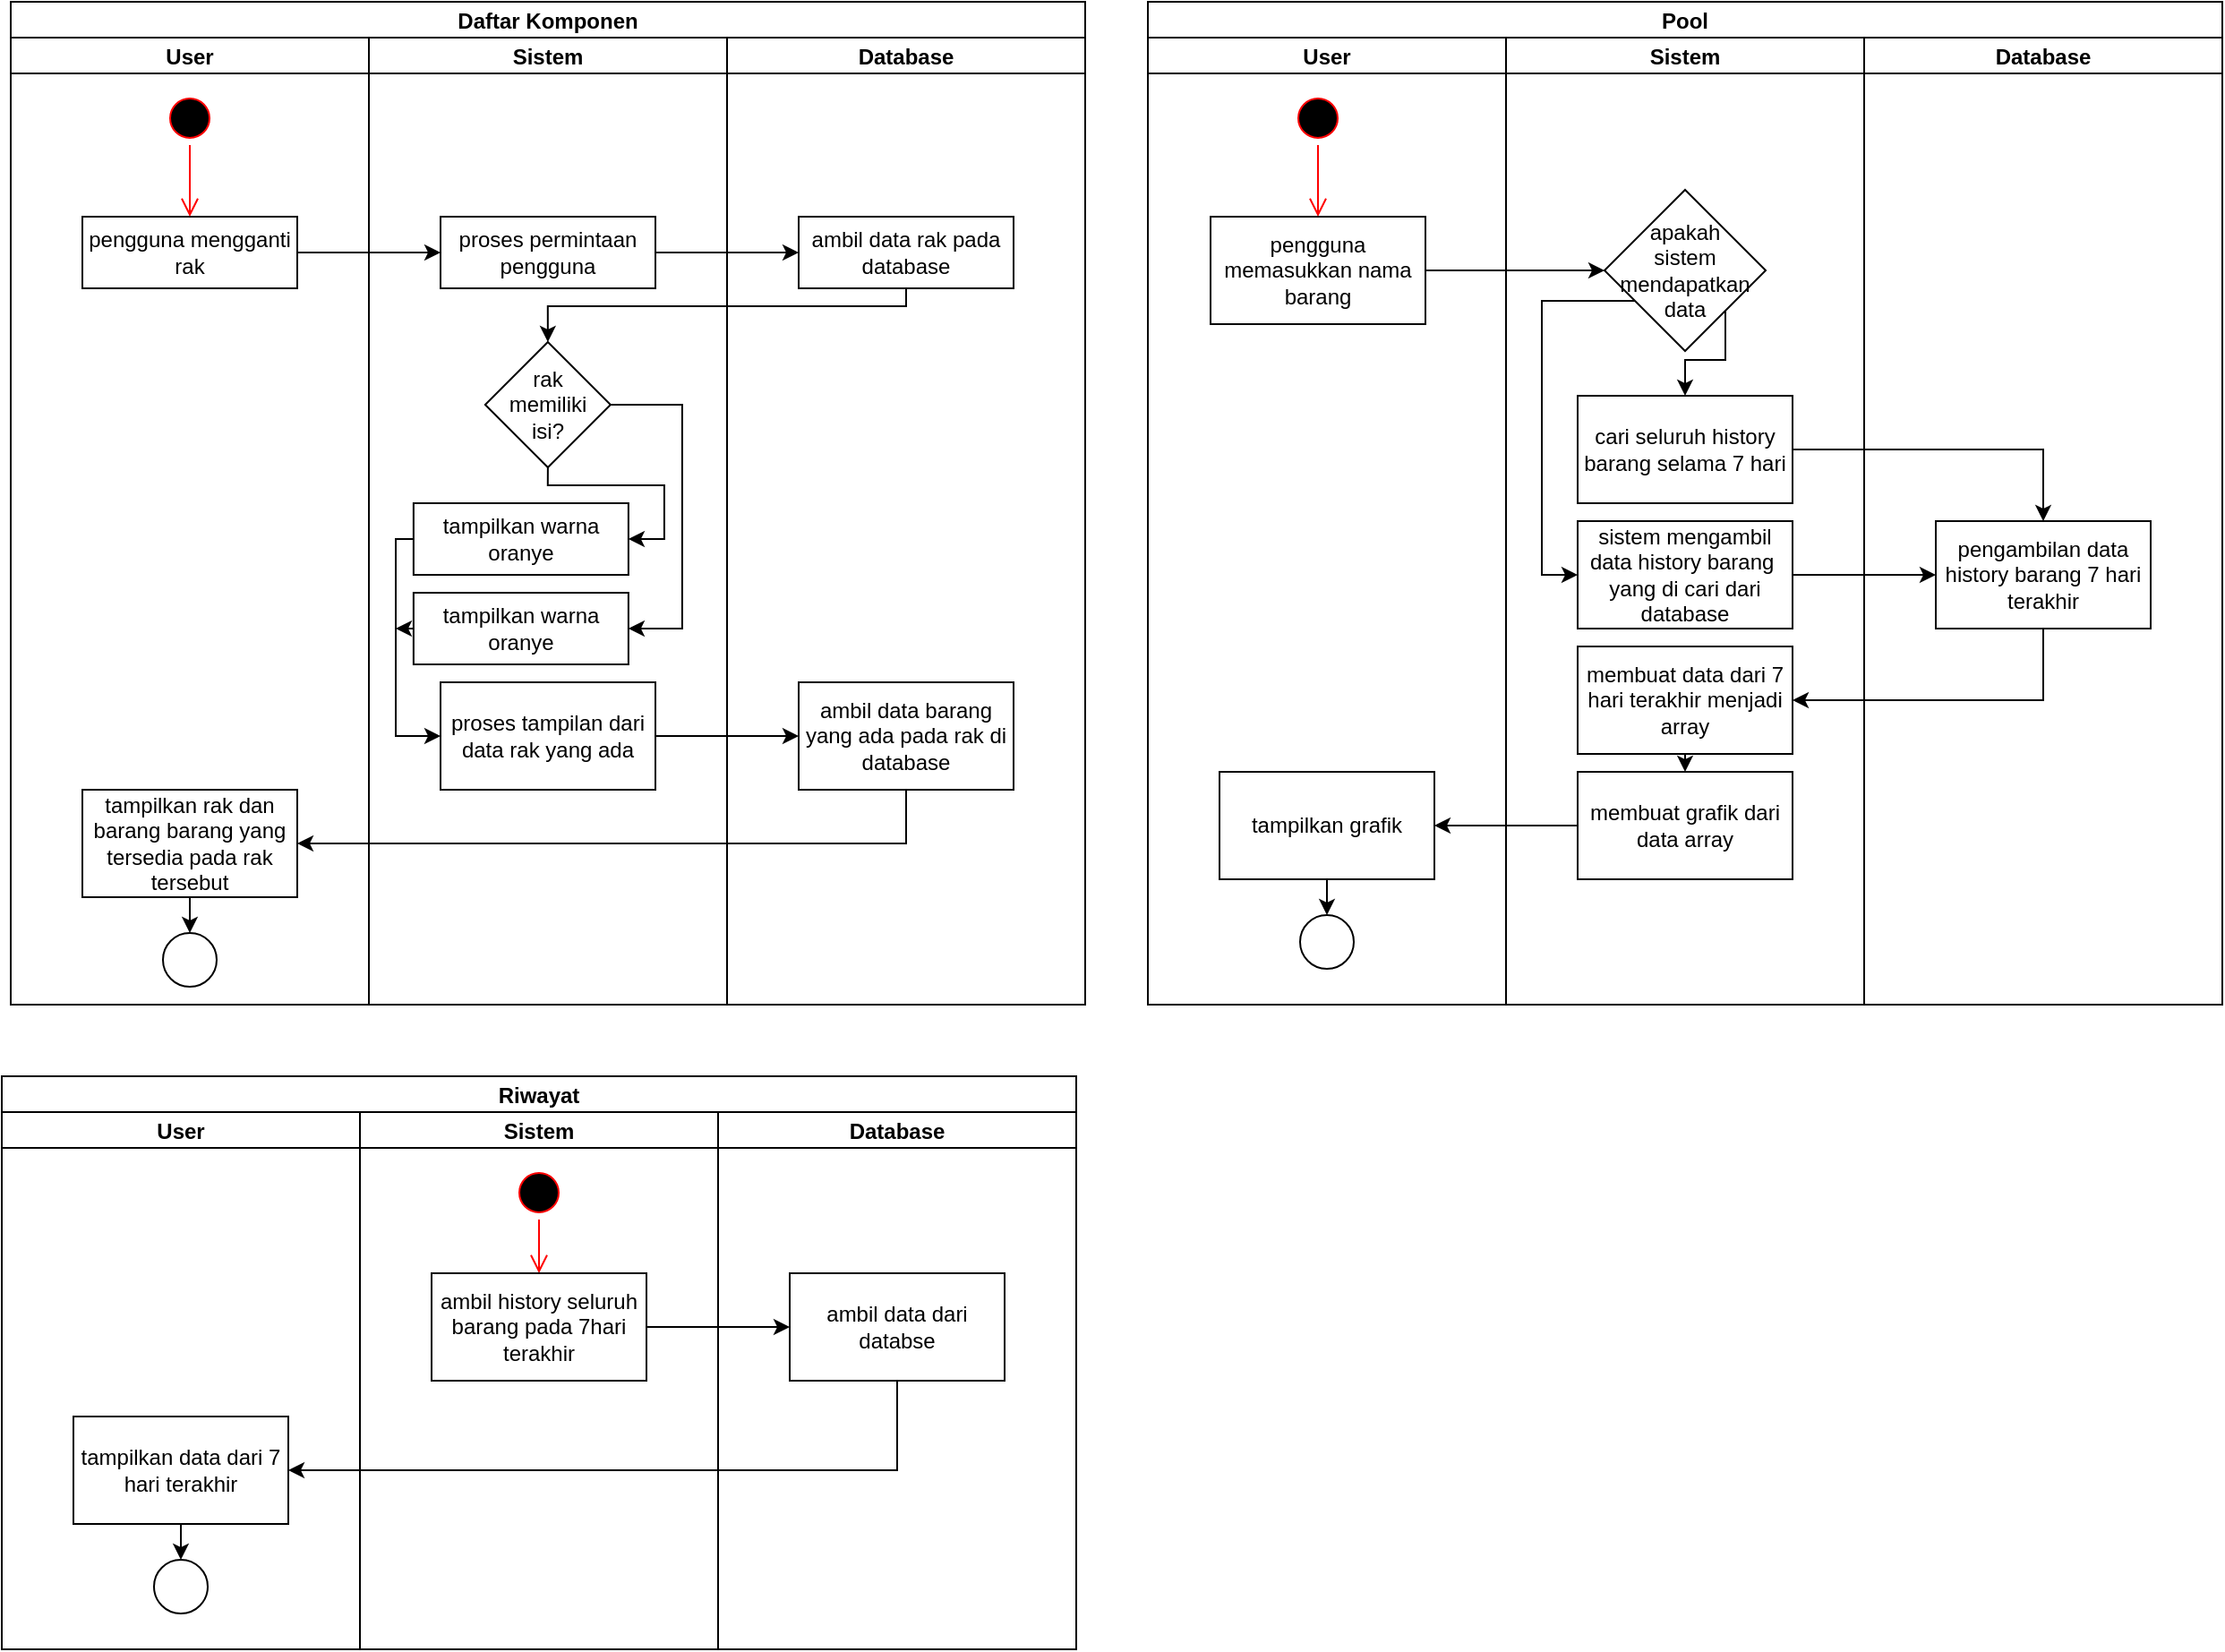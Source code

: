 <mxfile version="16.0.0" type="device"><diagram name="Page-1" id="0783ab3e-0a74-02c8-0abd-f7b4e66b4bec"><mxGraphModel dx="1021" dy="567" grid="1" gridSize="10" guides="1" tooltips="1" connect="1" arrows="1" fold="1" page="1" pageScale="1" pageWidth="850" pageHeight="1100" background="none" math="0" shadow="0"><root><mxCell id="0"/><mxCell id="1" parent="0"/><mxCell id="1wrZGfXMD-MzQHVFdeW5-17" value="Daftar Komponen" style="swimlane;childLayout=stackLayout;resizeParent=1;resizeParentMax=0;startSize=20;" vertex="1" parent="1"><mxGeometry x="125" y="40" width="600" height="560" as="geometry"/></mxCell><mxCell id="1wrZGfXMD-MzQHVFdeW5-18" value="User" style="swimlane;startSize=20;" vertex="1" parent="1wrZGfXMD-MzQHVFdeW5-17"><mxGeometry y="20" width="200" height="540" as="geometry"/></mxCell><mxCell id="1wrZGfXMD-MzQHVFdeW5-21" value="pengguna mengganti rak" style="rounded=0;whiteSpace=wrap;html=1;" vertex="1" parent="1wrZGfXMD-MzQHVFdeW5-18"><mxGeometry x="40" y="100" width="120" height="40" as="geometry"/></mxCell><mxCell id="1wrZGfXMD-MzQHVFdeW5-24" value="" style="edgeStyle=orthogonalEdgeStyle;html=1;verticalAlign=bottom;endArrow=open;endSize=8;strokeColor=#ff0000;rounded=0;" edge="1" source="1wrZGfXMD-MzQHVFdeW5-23" parent="1wrZGfXMD-MzQHVFdeW5-18"><mxGeometry relative="1" as="geometry"><mxPoint x="100" y="100" as="targetPoint"/></mxGeometry></mxCell><mxCell id="1wrZGfXMD-MzQHVFdeW5-23" value="" style="ellipse;html=1;shape=startState;fillColor=#000000;strokeColor=#ff0000;" vertex="1" parent="1wrZGfXMD-MzQHVFdeW5-18"><mxGeometry x="85" y="30" width="30" height="30" as="geometry"/></mxCell><mxCell id="1wrZGfXMD-MzQHVFdeW5-48" style="edgeStyle=orthogonalEdgeStyle;rounded=0;orthogonalLoop=1;jettySize=auto;html=1;exitX=0.5;exitY=1;exitDx=0;exitDy=0;entryX=0.5;entryY=0;entryDx=0;entryDy=0;" edge="1" parent="1wrZGfXMD-MzQHVFdeW5-18" source="1wrZGfXMD-MzQHVFdeW5-43" target="1wrZGfXMD-MzQHVFdeW5-47"><mxGeometry relative="1" as="geometry"/></mxCell><mxCell id="1wrZGfXMD-MzQHVFdeW5-43" value="tampilkan rak dan barang barang yang tersedia pada rak tersebut" style="rounded=0;whiteSpace=wrap;html=1;sketch=0;" vertex="1" parent="1wrZGfXMD-MzQHVFdeW5-18"><mxGeometry x="40" y="420" width="120" height="60" as="geometry"/></mxCell><mxCell id="1wrZGfXMD-MzQHVFdeW5-47" value="" style="ellipse;whiteSpace=wrap;html=1;aspect=fixed;rounded=0;sketch=0;" vertex="1" parent="1wrZGfXMD-MzQHVFdeW5-18"><mxGeometry x="85" y="500" width="30" height="30" as="geometry"/></mxCell><mxCell id="1wrZGfXMD-MzQHVFdeW5-19" value="Sistem" style="swimlane;startSize=20;" vertex="1" parent="1wrZGfXMD-MzQHVFdeW5-17"><mxGeometry x="200" y="20" width="200" height="540" as="geometry"/></mxCell><mxCell id="1wrZGfXMD-MzQHVFdeW5-25" value="proses permintaan pengguna" style="rounded=0;whiteSpace=wrap;html=1;" vertex="1" parent="1wrZGfXMD-MzQHVFdeW5-19"><mxGeometry x="40" y="100" width="120" height="40" as="geometry"/></mxCell><mxCell id="1wrZGfXMD-MzQHVFdeW5-27" value="proses tampilan dari data rak yang ada" style="rounded=0;whiteSpace=wrap;html=1;" vertex="1" parent="1wrZGfXMD-MzQHVFdeW5-19"><mxGeometry x="40" y="360" width="120" height="60" as="geometry"/></mxCell><mxCell id="1wrZGfXMD-MzQHVFdeW5-32" style="edgeStyle=orthogonalEdgeStyle;rounded=0;orthogonalLoop=1;jettySize=auto;html=1;exitX=0.5;exitY=1;exitDx=0;exitDy=0;entryX=1;entryY=0.5;entryDx=0;entryDy=0;" edge="1" parent="1wrZGfXMD-MzQHVFdeW5-19" source="1wrZGfXMD-MzQHVFdeW5-29" target="1wrZGfXMD-MzQHVFdeW5-30"><mxGeometry relative="1" as="geometry"><Array as="points"><mxPoint x="99.94" y="250"/><mxPoint x="164.94" y="250"/><mxPoint x="164.94" y="280"/></Array></mxGeometry></mxCell><mxCell id="1wrZGfXMD-MzQHVFdeW5-33" style="edgeStyle=orthogonalEdgeStyle;rounded=0;orthogonalLoop=1;jettySize=auto;html=1;exitX=1;exitY=0.5;exitDx=0;exitDy=0;entryX=1;entryY=0.5;entryDx=0;entryDy=0;" edge="1" parent="1wrZGfXMD-MzQHVFdeW5-19" source="1wrZGfXMD-MzQHVFdeW5-29" target="1wrZGfXMD-MzQHVFdeW5-31"><mxGeometry relative="1" as="geometry"><Array as="points"><mxPoint x="174.94" y="205"/><mxPoint x="174.94" y="330"/></Array></mxGeometry></mxCell><mxCell id="1wrZGfXMD-MzQHVFdeW5-29" value="rak memiliki isi?" style="rhombus;whiteSpace=wrap;html=1;rounded=0;sketch=0;spacing=5;" vertex="1" parent="1wrZGfXMD-MzQHVFdeW5-19"><mxGeometry x="64.94" y="170" width="70" height="70" as="geometry"/></mxCell><mxCell id="1wrZGfXMD-MzQHVFdeW5-39" style="edgeStyle=orthogonalEdgeStyle;rounded=0;orthogonalLoop=1;jettySize=auto;html=1;exitX=0;exitY=0.5;exitDx=0;exitDy=0;entryX=0;entryY=0.5;entryDx=0;entryDy=0;" edge="1" parent="1wrZGfXMD-MzQHVFdeW5-19" source="1wrZGfXMD-MzQHVFdeW5-30" target="1wrZGfXMD-MzQHVFdeW5-27"><mxGeometry relative="1" as="geometry"><Array as="points"><mxPoint x="15" y="280"/><mxPoint x="15" y="390"/></Array></mxGeometry></mxCell><mxCell id="1wrZGfXMD-MzQHVFdeW5-30" value="tampilkan warna oranye" style="rounded=0;whiteSpace=wrap;html=1;" vertex="1" parent="1wrZGfXMD-MzQHVFdeW5-19"><mxGeometry x="24.94" y="260" width="120" height="40" as="geometry"/></mxCell><mxCell id="1wrZGfXMD-MzQHVFdeW5-31" value="tampilkan warna oranye" style="rounded=0;whiteSpace=wrap;html=1;" vertex="1" parent="1wrZGfXMD-MzQHVFdeW5-19"><mxGeometry x="24.94" y="310" width="120" height="40" as="geometry"/></mxCell><mxCell id="1wrZGfXMD-MzQHVFdeW5-20" value="Database" style="swimlane;startSize=20;" vertex="1" parent="1wrZGfXMD-MzQHVFdeW5-17"><mxGeometry x="400" y="20" width="200" height="540" as="geometry"/></mxCell><mxCell id="1wrZGfXMD-MzQHVFdeW5-26" value="ambil data rak pada database" style="rounded=0;whiteSpace=wrap;html=1;" vertex="1" parent="1wrZGfXMD-MzQHVFdeW5-20"><mxGeometry x="40" y="100" width="120" height="40" as="geometry"/></mxCell><mxCell id="1wrZGfXMD-MzQHVFdeW5-41" value="ambil data barang yang ada pada rak di database" style="rounded=0;whiteSpace=wrap;html=1;sketch=0;" vertex="1" parent="1wrZGfXMD-MzQHVFdeW5-20"><mxGeometry x="40" y="360" width="120" height="60" as="geometry"/></mxCell><mxCell id="1wrZGfXMD-MzQHVFdeW5-36" style="edgeStyle=orthogonalEdgeStyle;rounded=0;orthogonalLoop=1;jettySize=auto;html=1;exitX=1;exitY=0.5;exitDx=0;exitDy=0;entryX=0;entryY=0.5;entryDx=0;entryDy=0;" edge="1" parent="1wrZGfXMD-MzQHVFdeW5-17" source="1wrZGfXMD-MzQHVFdeW5-25" target="1wrZGfXMD-MzQHVFdeW5-26"><mxGeometry relative="1" as="geometry"/></mxCell><mxCell id="1wrZGfXMD-MzQHVFdeW5-37" style="edgeStyle=orthogonalEdgeStyle;rounded=0;orthogonalLoop=1;jettySize=auto;html=1;exitX=1;exitY=0.5;exitDx=0;exitDy=0;entryX=0;entryY=0.5;entryDx=0;entryDy=0;" edge="1" parent="1wrZGfXMD-MzQHVFdeW5-17" source="1wrZGfXMD-MzQHVFdeW5-21" target="1wrZGfXMD-MzQHVFdeW5-25"><mxGeometry relative="1" as="geometry"/></mxCell><mxCell id="1wrZGfXMD-MzQHVFdeW5-38" style="edgeStyle=orthogonalEdgeStyle;rounded=0;orthogonalLoop=1;jettySize=auto;html=1;exitX=0.5;exitY=1;exitDx=0;exitDy=0;entryX=0.5;entryY=0;entryDx=0;entryDy=0;" edge="1" parent="1wrZGfXMD-MzQHVFdeW5-17" source="1wrZGfXMD-MzQHVFdeW5-26" target="1wrZGfXMD-MzQHVFdeW5-29"><mxGeometry relative="1" as="geometry"><Array as="points"><mxPoint x="500" y="170"/><mxPoint x="300" y="170"/></Array></mxGeometry></mxCell><mxCell id="1wrZGfXMD-MzQHVFdeW5-42" style="edgeStyle=orthogonalEdgeStyle;rounded=0;orthogonalLoop=1;jettySize=auto;html=1;exitX=1;exitY=0.5;exitDx=0;exitDy=0;entryX=0;entryY=0.5;entryDx=0;entryDy=0;" edge="1" parent="1wrZGfXMD-MzQHVFdeW5-17" source="1wrZGfXMD-MzQHVFdeW5-27" target="1wrZGfXMD-MzQHVFdeW5-41"><mxGeometry relative="1" as="geometry"/></mxCell><mxCell id="1wrZGfXMD-MzQHVFdeW5-44" style="edgeStyle=orthogonalEdgeStyle;rounded=0;orthogonalLoop=1;jettySize=auto;html=1;exitX=0.5;exitY=1;exitDx=0;exitDy=0;entryX=1;entryY=0.5;entryDx=0;entryDy=0;" edge="1" parent="1wrZGfXMD-MzQHVFdeW5-17" source="1wrZGfXMD-MzQHVFdeW5-41" target="1wrZGfXMD-MzQHVFdeW5-43"><mxGeometry relative="1" as="geometry"/></mxCell><mxCell id="1wrZGfXMD-MzQHVFdeW5-40" style="edgeStyle=orthogonalEdgeStyle;rounded=0;orthogonalLoop=1;jettySize=auto;html=1;exitX=0;exitY=0.5;exitDx=0;exitDy=0;" edge="1" parent="1" source="1wrZGfXMD-MzQHVFdeW5-31"><mxGeometry relative="1" as="geometry"><mxPoint x="340" y="389.471" as="targetPoint"/></mxGeometry></mxCell><mxCell id="1wrZGfXMD-MzQHVFdeW5-49" value="Pool" style="swimlane;childLayout=stackLayout;resizeParent=1;resizeParentMax=0;startSize=20;rounded=0;sketch=0;" vertex="1" parent="1"><mxGeometry x="760" y="40" width="600" height="560" as="geometry"/></mxCell><mxCell id="1wrZGfXMD-MzQHVFdeW5-50" value="User" style="swimlane;startSize=20;rounded=0;sketch=0;" vertex="1" parent="1wrZGfXMD-MzQHVFdeW5-49"><mxGeometry y="20" width="200" height="540" as="geometry"/></mxCell><mxCell id="1wrZGfXMD-MzQHVFdeW5-56" value="" style="edgeStyle=orthogonalEdgeStyle;html=1;verticalAlign=bottom;endArrow=open;endSize=8;strokeColor=#ff0000;rounded=0;" edge="1" parent="1wrZGfXMD-MzQHVFdeW5-50" source="1wrZGfXMD-MzQHVFdeW5-57"><mxGeometry relative="1" as="geometry"><mxPoint x="95" y="100.0" as="targetPoint"/></mxGeometry></mxCell><mxCell id="1wrZGfXMD-MzQHVFdeW5-57" value="" style="ellipse;html=1;shape=startState;fillColor=#000000;strokeColor=#ff0000;" vertex="1" parent="1wrZGfXMD-MzQHVFdeW5-50"><mxGeometry x="80" y="30" width="30" height="30" as="geometry"/></mxCell><mxCell id="1wrZGfXMD-MzQHVFdeW5-58" value="pengguna memasukkan nama barang" style="rounded=0;whiteSpace=wrap;html=1;sketch=0;" vertex="1" parent="1wrZGfXMD-MzQHVFdeW5-50"><mxGeometry x="35" y="100" width="120" height="60" as="geometry"/></mxCell><mxCell id="1wrZGfXMD-MzQHVFdeW5-92" style="edgeStyle=orthogonalEdgeStyle;rounded=0;orthogonalLoop=1;jettySize=auto;html=1;exitX=0.5;exitY=1;exitDx=0;exitDy=0;entryX=0.5;entryY=0;entryDx=0;entryDy=0;" edge="1" parent="1wrZGfXMD-MzQHVFdeW5-50" source="1wrZGfXMD-MzQHVFdeW5-65" target="1wrZGfXMD-MzQHVFdeW5-91"><mxGeometry relative="1" as="geometry"/></mxCell><mxCell id="1wrZGfXMD-MzQHVFdeW5-65" value="tampilkan grafik" style="rounded=0;whiteSpace=wrap;html=1;sketch=0;" vertex="1" parent="1wrZGfXMD-MzQHVFdeW5-50"><mxGeometry x="40" y="410" width="120" height="60" as="geometry"/></mxCell><mxCell id="1wrZGfXMD-MzQHVFdeW5-91" value="" style="ellipse;whiteSpace=wrap;html=1;aspect=fixed;rounded=0;sketch=0;" vertex="1" parent="1wrZGfXMD-MzQHVFdeW5-50"><mxGeometry x="85" y="490" width="30" height="30" as="geometry"/></mxCell><mxCell id="1wrZGfXMD-MzQHVFdeW5-51" value="Sistem" style="swimlane;startSize=20;rounded=0;sketch=0;" vertex="1" parent="1wrZGfXMD-MzQHVFdeW5-49"><mxGeometry x="200" y="20" width="200" height="540" as="geometry"/></mxCell><mxCell id="1wrZGfXMD-MzQHVFdeW5-59" value="sistem mengambil data history barang&amp;nbsp; yang di cari dari database" style="rounded=0;whiteSpace=wrap;html=1;sketch=0;" vertex="1" parent="1wrZGfXMD-MzQHVFdeW5-51"><mxGeometry x="40" y="270" width="120" height="60" as="geometry"/></mxCell><mxCell id="1wrZGfXMD-MzQHVFdeW5-67" style="edgeStyle=orthogonalEdgeStyle;rounded=0;orthogonalLoop=1;jettySize=auto;html=1;exitX=0.5;exitY=1;exitDx=0;exitDy=0;entryX=0.5;entryY=0;entryDx=0;entryDy=0;" edge="1" parent="1wrZGfXMD-MzQHVFdeW5-51" source="1wrZGfXMD-MzQHVFdeW5-63" target="1wrZGfXMD-MzQHVFdeW5-64"><mxGeometry relative="1" as="geometry"/></mxCell><mxCell id="1wrZGfXMD-MzQHVFdeW5-63" value="membuat data dari 7 hari terakhir menjadi array" style="rounded=0;whiteSpace=wrap;html=1;sketch=0;" vertex="1" parent="1wrZGfXMD-MzQHVFdeW5-51"><mxGeometry x="40" y="340" width="120" height="60" as="geometry"/></mxCell><mxCell id="1wrZGfXMD-MzQHVFdeW5-64" value="membuat grafik dari data array" style="rounded=0;whiteSpace=wrap;html=1;sketch=0;" vertex="1" parent="1wrZGfXMD-MzQHVFdeW5-51"><mxGeometry x="40" y="410" width="120" height="60" as="geometry"/></mxCell><mxCell id="1wrZGfXMD-MzQHVFdeW5-74" style="edgeStyle=orthogonalEdgeStyle;rounded=0;orthogonalLoop=1;jettySize=auto;html=1;exitX=0;exitY=1;exitDx=0;exitDy=0;entryX=0;entryY=0.5;entryDx=0;entryDy=0;" edge="1" parent="1wrZGfXMD-MzQHVFdeW5-51" source="1wrZGfXMD-MzQHVFdeW5-69" target="1wrZGfXMD-MzQHVFdeW5-59"><mxGeometry relative="1" as="geometry"><Array as="points"><mxPoint x="77" y="147"/><mxPoint x="20" y="147"/><mxPoint x="20" y="300"/></Array></mxGeometry></mxCell><mxCell id="1wrZGfXMD-MzQHVFdeW5-77" style="edgeStyle=orthogonalEdgeStyle;rounded=0;orthogonalLoop=1;jettySize=auto;html=1;exitX=1;exitY=1;exitDx=0;exitDy=0;entryX=0.5;entryY=0;entryDx=0;entryDy=0;" edge="1" parent="1wrZGfXMD-MzQHVFdeW5-51" source="1wrZGfXMD-MzQHVFdeW5-69" target="1wrZGfXMD-MzQHVFdeW5-70"><mxGeometry relative="1" as="geometry"><Array as="points"><mxPoint x="123" y="180"/><mxPoint x="100" y="180"/></Array></mxGeometry></mxCell><mxCell id="1wrZGfXMD-MzQHVFdeW5-69" value="apakah sistem mendapatkan data" style="rhombus;whiteSpace=wrap;html=1;rounded=0;sketch=0;spacing=8;" vertex="1" parent="1wrZGfXMD-MzQHVFdeW5-51"><mxGeometry x="55" y="85" width="90" height="90" as="geometry"/></mxCell><mxCell id="1wrZGfXMD-MzQHVFdeW5-70" value="cari seluruh history barang selama 7 hari" style="rounded=0;whiteSpace=wrap;html=1;sketch=0;" vertex="1" parent="1wrZGfXMD-MzQHVFdeW5-51"><mxGeometry x="40" y="200" width="120" height="60" as="geometry"/></mxCell><mxCell id="1wrZGfXMD-MzQHVFdeW5-52" value="Database" style="swimlane;startSize=20;rounded=0;sketch=0;" vertex="1" parent="1wrZGfXMD-MzQHVFdeW5-49"><mxGeometry x="400" y="20" width="200" height="540" as="geometry"/></mxCell><mxCell id="1wrZGfXMD-MzQHVFdeW5-60" value="pengambilan data history barang 7 hari terakhir" style="rounded=0;whiteSpace=wrap;html=1;sketch=0;" vertex="1" parent="1wrZGfXMD-MzQHVFdeW5-52"><mxGeometry x="40" y="270" width="120" height="60" as="geometry"/></mxCell><mxCell id="1wrZGfXMD-MzQHVFdeW5-62" style="edgeStyle=orthogonalEdgeStyle;rounded=0;orthogonalLoop=1;jettySize=auto;html=1;exitX=1;exitY=0.5;exitDx=0;exitDy=0;entryX=0;entryY=0.5;entryDx=0;entryDy=0;" edge="1" parent="1wrZGfXMD-MzQHVFdeW5-49" source="1wrZGfXMD-MzQHVFdeW5-59" target="1wrZGfXMD-MzQHVFdeW5-60"><mxGeometry relative="1" as="geometry"/></mxCell><mxCell id="1wrZGfXMD-MzQHVFdeW5-66" style="edgeStyle=orthogonalEdgeStyle;rounded=0;orthogonalLoop=1;jettySize=auto;html=1;exitX=0.5;exitY=1;exitDx=0;exitDy=0;entryX=1;entryY=0.5;entryDx=0;entryDy=0;" edge="1" parent="1wrZGfXMD-MzQHVFdeW5-49" source="1wrZGfXMD-MzQHVFdeW5-60" target="1wrZGfXMD-MzQHVFdeW5-63"><mxGeometry relative="1" as="geometry"/></mxCell><mxCell id="1wrZGfXMD-MzQHVFdeW5-68" style="edgeStyle=orthogonalEdgeStyle;rounded=0;orthogonalLoop=1;jettySize=auto;html=1;exitX=0;exitY=0.5;exitDx=0;exitDy=0;entryX=1;entryY=0.5;entryDx=0;entryDy=0;" edge="1" parent="1wrZGfXMD-MzQHVFdeW5-49" source="1wrZGfXMD-MzQHVFdeW5-64" target="1wrZGfXMD-MzQHVFdeW5-65"><mxGeometry relative="1" as="geometry"/></mxCell><mxCell id="1wrZGfXMD-MzQHVFdeW5-75" style="edgeStyle=orthogonalEdgeStyle;rounded=0;orthogonalLoop=1;jettySize=auto;html=1;exitX=1;exitY=0.5;exitDx=0;exitDy=0;" edge="1" parent="1wrZGfXMD-MzQHVFdeW5-49" source="1wrZGfXMD-MzQHVFdeW5-70" target="1wrZGfXMD-MzQHVFdeW5-60"><mxGeometry relative="1" as="geometry"/></mxCell><mxCell id="1wrZGfXMD-MzQHVFdeW5-76" style="edgeStyle=orthogonalEdgeStyle;rounded=0;orthogonalLoop=1;jettySize=auto;html=1;exitX=1;exitY=0.5;exitDx=0;exitDy=0;entryX=0;entryY=0.5;entryDx=0;entryDy=0;" edge="1" parent="1wrZGfXMD-MzQHVFdeW5-49" source="1wrZGfXMD-MzQHVFdeW5-58" target="1wrZGfXMD-MzQHVFdeW5-69"><mxGeometry relative="1" as="geometry"/></mxCell><mxCell id="1wrZGfXMD-MzQHVFdeW5-78" value="Riwayat" style="swimlane;childLayout=stackLayout;resizeParent=1;resizeParentMax=0;startSize=20;rounded=0;sketch=0;" vertex="1" parent="1"><mxGeometry x="120" y="640" width="600" height="320" as="geometry"/></mxCell><mxCell id="1wrZGfXMD-MzQHVFdeW5-79" value="User" style="swimlane;startSize=20;rounded=0;sketch=0;" vertex="1" parent="1wrZGfXMD-MzQHVFdeW5-78"><mxGeometry y="20" width="200" height="300" as="geometry"/></mxCell><mxCell id="1wrZGfXMD-MzQHVFdeW5-90" style="edgeStyle=orthogonalEdgeStyle;rounded=0;orthogonalLoop=1;jettySize=auto;html=1;exitX=0.5;exitY=1;exitDx=0;exitDy=0;entryX=0.5;entryY=0;entryDx=0;entryDy=0;" edge="1" parent="1wrZGfXMD-MzQHVFdeW5-79" source="1wrZGfXMD-MzQHVFdeW5-86" target="1wrZGfXMD-MzQHVFdeW5-89"><mxGeometry relative="1" as="geometry"/></mxCell><mxCell id="1wrZGfXMD-MzQHVFdeW5-86" value="tampilkan data dari 7 hari terakhir" style="rounded=0;whiteSpace=wrap;html=1;sketch=0;" vertex="1" parent="1wrZGfXMD-MzQHVFdeW5-79"><mxGeometry x="40" y="170" width="120" height="60" as="geometry"/></mxCell><mxCell id="1wrZGfXMD-MzQHVFdeW5-89" value="" style="ellipse;whiteSpace=wrap;html=1;aspect=fixed;rounded=0;sketch=0;" vertex="1" parent="1wrZGfXMD-MzQHVFdeW5-79"><mxGeometry x="85" y="250" width="30" height="30" as="geometry"/></mxCell><mxCell id="1wrZGfXMD-MzQHVFdeW5-80" value="Sistem" style="swimlane;startSize=20;rounded=0;sketch=0;" vertex="1" parent="1wrZGfXMD-MzQHVFdeW5-78"><mxGeometry x="200" y="20" width="200" height="300" as="geometry"/></mxCell><mxCell id="1wrZGfXMD-MzQHVFdeW5-82" value="" style="ellipse;html=1;shape=startState;fillColor=#000000;strokeColor=#ff0000;rounded=0;sketch=0;" vertex="1" parent="1wrZGfXMD-MzQHVFdeW5-80"><mxGeometry x="85" y="30" width="30" height="30" as="geometry"/></mxCell><mxCell id="1wrZGfXMD-MzQHVFdeW5-83" value="" style="edgeStyle=orthogonalEdgeStyle;html=1;verticalAlign=bottom;endArrow=open;endSize=8;strokeColor=#ff0000;rounded=0;" edge="1" source="1wrZGfXMD-MzQHVFdeW5-82" parent="1wrZGfXMD-MzQHVFdeW5-80"><mxGeometry relative="1" as="geometry"><mxPoint x="100" y="90" as="targetPoint"/></mxGeometry></mxCell><mxCell id="1wrZGfXMD-MzQHVFdeW5-84" value="ambil history seluruh barang pada 7hari terakhir" style="rounded=0;whiteSpace=wrap;html=1;sketch=0;" vertex="1" parent="1wrZGfXMD-MzQHVFdeW5-80"><mxGeometry x="40" y="90" width="120" height="60" as="geometry"/></mxCell><mxCell id="1wrZGfXMD-MzQHVFdeW5-81" value="Database" style="swimlane;startSize=20;rounded=0;sketch=0;" vertex="1" parent="1wrZGfXMD-MzQHVFdeW5-78"><mxGeometry x="400" y="20" width="200" height="300" as="geometry"/></mxCell><mxCell id="1wrZGfXMD-MzQHVFdeW5-85" value="ambil data dari databse" style="rounded=0;whiteSpace=wrap;html=1;sketch=0;" vertex="1" parent="1wrZGfXMD-MzQHVFdeW5-81"><mxGeometry x="40" y="90" width="120" height="60" as="geometry"/></mxCell><mxCell id="1wrZGfXMD-MzQHVFdeW5-87" style="edgeStyle=orthogonalEdgeStyle;rounded=0;orthogonalLoop=1;jettySize=auto;html=1;exitX=1;exitY=0.5;exitDx=0;exitDy=0;entryX=0;entryY=0.5;entryDx=0;entryDy=0;" edge="1" parent="1wrZGfXMD-MzQHVFdeW5-78" source="1wrZGfXMD-MzQHVFdeW5-84" target="1wrZGfXMD-MzQHVFdeW5-85"><mxGeometry relative="1" as="geometry"/></mxCell><mxCell id="1wrZGfXMD-MzQHVFdeW5-88" style="edgeStyle=orthogonalEdgeStyle;rounded=0;orthogonalLoop=1;jettySize=auto;html=1;exitX=0.5;exitY=1;exitDx=0;exitDy=0;entryX=1;entryY=0.5;entryDx=0;entryDy=0;" edge="1" parent="1wrZGfXMD-MzQHVFdeW5-78" source="1wrZGfXMD-MzQHVFdeW5-85" target="1wrZGfXMD-MzQHVFdeW5-86"><mxGeometry relative="1" as="geometry"/></mxCell></root></mxGraphModel></diagram></mxfile>